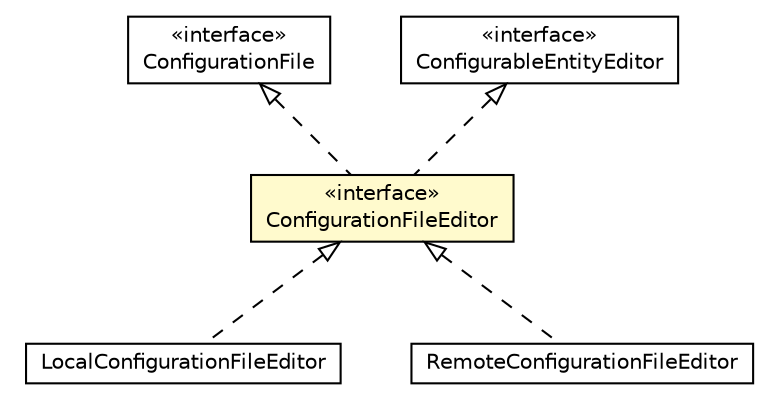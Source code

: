 #!/usr/local/bin/dot
#
# Class diagram 
# Generated by UMLGraph version R5_6-24-gf6e263 (http://www.umlgraph.org/)
#

digraph G {
	edge [fontname="Helvetica",fontsize=10,labelfontname="Helvetica",labelfontsize=10];
	node [fontname="Helvetica",fontsize=10,shape=plaintext];
	nodesep=0.25;
	ranksep=0.5;
	// org.universAAL.middleware.interfaces.configuration.configurationDefinitionTypes.ConfigurationFile
	c2996011 [label=<<table title="org.universAAL.middleware.interfaces.configuration.configurationDefinitionTypes.ConfigurationFile" border="0" cellborder="1" cellspacing="0" cellpadding="2" port="p" href="../configurationDefinitionTypes/ConfigurationFile.html">
		<tr><td><table border="0" cellspacing="0" cellpadding="1">
<tr><td align="center" balign="center"> &#171;interface&#187; </td></tr>
<tr><td align="center" balign="center"> ConfigurationFile </td></tr>
		</table></td></tr>
		</table>>, URL="../configurationDefinitionTypes/ConfigurationFile.html", fontname="Helvetica", fontcolor="black", fontsize=10.0];
	// org.universAAL.middleware.interfaces.configuration.configurationEditionTypes.ConfigurationFileEditor
	c2996018 [label=<<table title="org.universAAL.middleware.interfaces.configuration.configurationEditionTypes.ConfigurationFileEditor" border="0" cellborder="1" cellspacing="0" cellpadding="2" port="p" bgcolor="lemonChiffon" href="./ConfigurationFileEditor.html">
		<tr><td><table border="0" cellspacing="0" cellpadding="1">
<tr><td align="center" balign="center"> &#171;interface&#187; </td></tr>
<tr><td align="center" balign="center"> ConfigurationFileEditor </td></tr>
		</table></td></tr>
		</table>>, URL="./ConfigurationFileEditor.html", fontname="Helvetica", fontcolor="black", fontsize=10.0];
	// org.universAAL.middleware.interfaces.configuration.configurationEditionTypes.ConfigurableEntityEditor
	c2996019 [label=<<table title="org.universAAL.middleware.interfaces.configuration.configurationEditionTypes.ConfigurableEntityEditor" border="0" cellborder="1" cellspacing="0" cellpadding="2" port="p" href="./ConfigurableEntityEditor.html">
		<tr><td><table border="0" cellspacing="0" cellpadding="1">
<tr><td align="center" balign="center"> &#171;interface&#187; </td></tr>
<tr><td align="center" balign="center"> ConfigurableEntityEditor </td></tr>
		</table></td></tr>
		</table>>, URL="./ConfigurableEntityEditor.html", fontname="Helvetica", fontcolor="black", fontsize=10.0];
	// org.universAAL.middleware.managers.configuration.core.impl.LocalConfigurationFileEditor
	c2997006 [label=<<table title="org.universAAL.middleware.managers.configuration.core.impl.LocalConfigurationFileEditor" border="0" cellborder="1" cellspacing="0" cellpadding="2" port="p" href="../../../managers/configuration/core/impl/LocalConfigurationFileEditor.html">
		<tr><td><table border="0" cellspacing="0" cellpadding="1">
<tr><td align="center" balign="center"> LocalConfigurationFileEditor </td></tr>
		</table></td></tr>
		</table>>, URL="../../../managers/configuration/core/impl/LocalConfigurationFileEditor.html", fontname="Helvetica", fontcolor="black", fontsize=10.0];
	// org.universAAL.middleware.managers.configuration.core.impl.RemoteConfigurationFileEditor
	c2997010 [label=<<table title="org.universAAL.middleware.managers.configuration.core.impl.RemoteConfigurationFileEditor" border="0" cellborder="1" cellspacing="0" cellpadding="2" port="p" href="../../../managers/configuration/core/impl/RemoteConfigurationFileEditor.html">
		<tr><td><table border="0" cellspacing="0" cellpadding="1">
<tr><td align="center" balign="center"> RemoteConfigurationFileEditor </td></tr>
		</table></td></tr>
		</table>>, URL="../../../managers/configuration/core/impl/RemoteConfigurationFileEditor.html", fontname="Helvetica", fontcolor="black", fontsize=10.0];
	//org.universAAL.middleware.interfaces.configuration.configurationEditionTypes.ConfigurationFileEditor implements org.universAAL.middleware.interfaces.configuration.configurationDefinitionTypes.ConfigurationFile
	c2996011:p -> c2996018:p [dir=back,arrowtail=empty,style=dashed];
	//org.universAAL.middleware.interfaces.configuration.configurationEditionTypes.ConfigurationFileEditor implements org.universAAL.middleware.interfaces.configuration.configurationEditionTypes.ConfigurableEntityEditor
	c2996019:p -> c2996018:p [dir=back,arrowtail=empty,style=dashed];
	//org.universAAL.middleware.managers.configuration.core.impl.LocalConfigurationFileEditor implements org.universAAL.middleware.interfaces.configuration.configurationEditionTypes.ConfigurationFileEditor
	c2996018:p -> c2997006:p [dir=back,arrowtail=empty,style=dashed];
	//org.universAAL.middleware.managers.configuration.core.impl.RemoteConfigurationFileEditor implements org.universAAL.middleware.interfaces.configuration.configurationEditionTypes.ConfigurationFileEditor
	c2996018:p -> c2997010:p [dir=back,arrowtail=empty,style=dashed];
}

